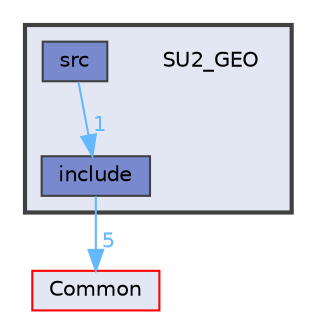 digraph "SU2_GEO"
{
 // LATEX_PDF_SIZE
  bgcolor="transparent";
  edge [fontname=Helvetica,fontsize=10,labelfontname=Helvetica,labelfontsize=10];
  node [fontname=Helvetica,fontsize=10,shape=box,height=0.2,width=0.4];
  compound=true
  subgraph clusterdir_b90f79fb541ad3e608448ba1c4c7891e {
    graph [ bgcolor="#e3e7f4", pencolor="grey25", label="", fontname=Helvetica,fontsize=10 style="filled,bold", URL="dir_b90f79fb541ad3e608448ba1c4c7891e.html",tooltip=""]
    dir_b90f79fb541ad3e608448ba1c4c7891e [shape=plaintext, label="SU2_GEO"];
  dir_4b0a30b6423db7be81bc8643fd2d04e5 [label="include", fillcolor="#788acd", color="grey25", style="filled", URL="dir_4b0a30b6423db7be81bc8643fd2d04e5.html",tooltip=""];
  dir_7293992a38e527b5680c4beb7c00a38c [label="src", fillcolor="#788acd", color="grey25", style="filled", URL="dir_7293992a38e527b5680c4beb7c00a38c.html",tooltip=""];
  }
  dir_4ab6b4cc6a7edbff49100e9123df213f [label="Common", fillcolor="#e3e7f4", color="red", style="filled", URL="dir_4ab6b4cc6a7edbff49100e9123df213f.html",tooltip=""];
  dir_4b0a30b6423db7be81bc8643fd2d04e5->dir_4ab6b4cc6a7edbff49100e9123df213f [headlabel="5", labeldistance=1.5 headhref="dir_000049_000008.html" href="dir_000049_000008.html" color="steelblue1" fontcolor="steelblue1"];
  dir_7293992a38e527b5680c4beb7c00a38c->dir_4b0a30b6423db7be81bc8643fd2d04e5 [headlabel="1", labeldistance=1.5 headhref="dir_000087_000049.html" href="dir_000087_000049.html" color="steelblue1" fontcolor="steelblue1"];
}
